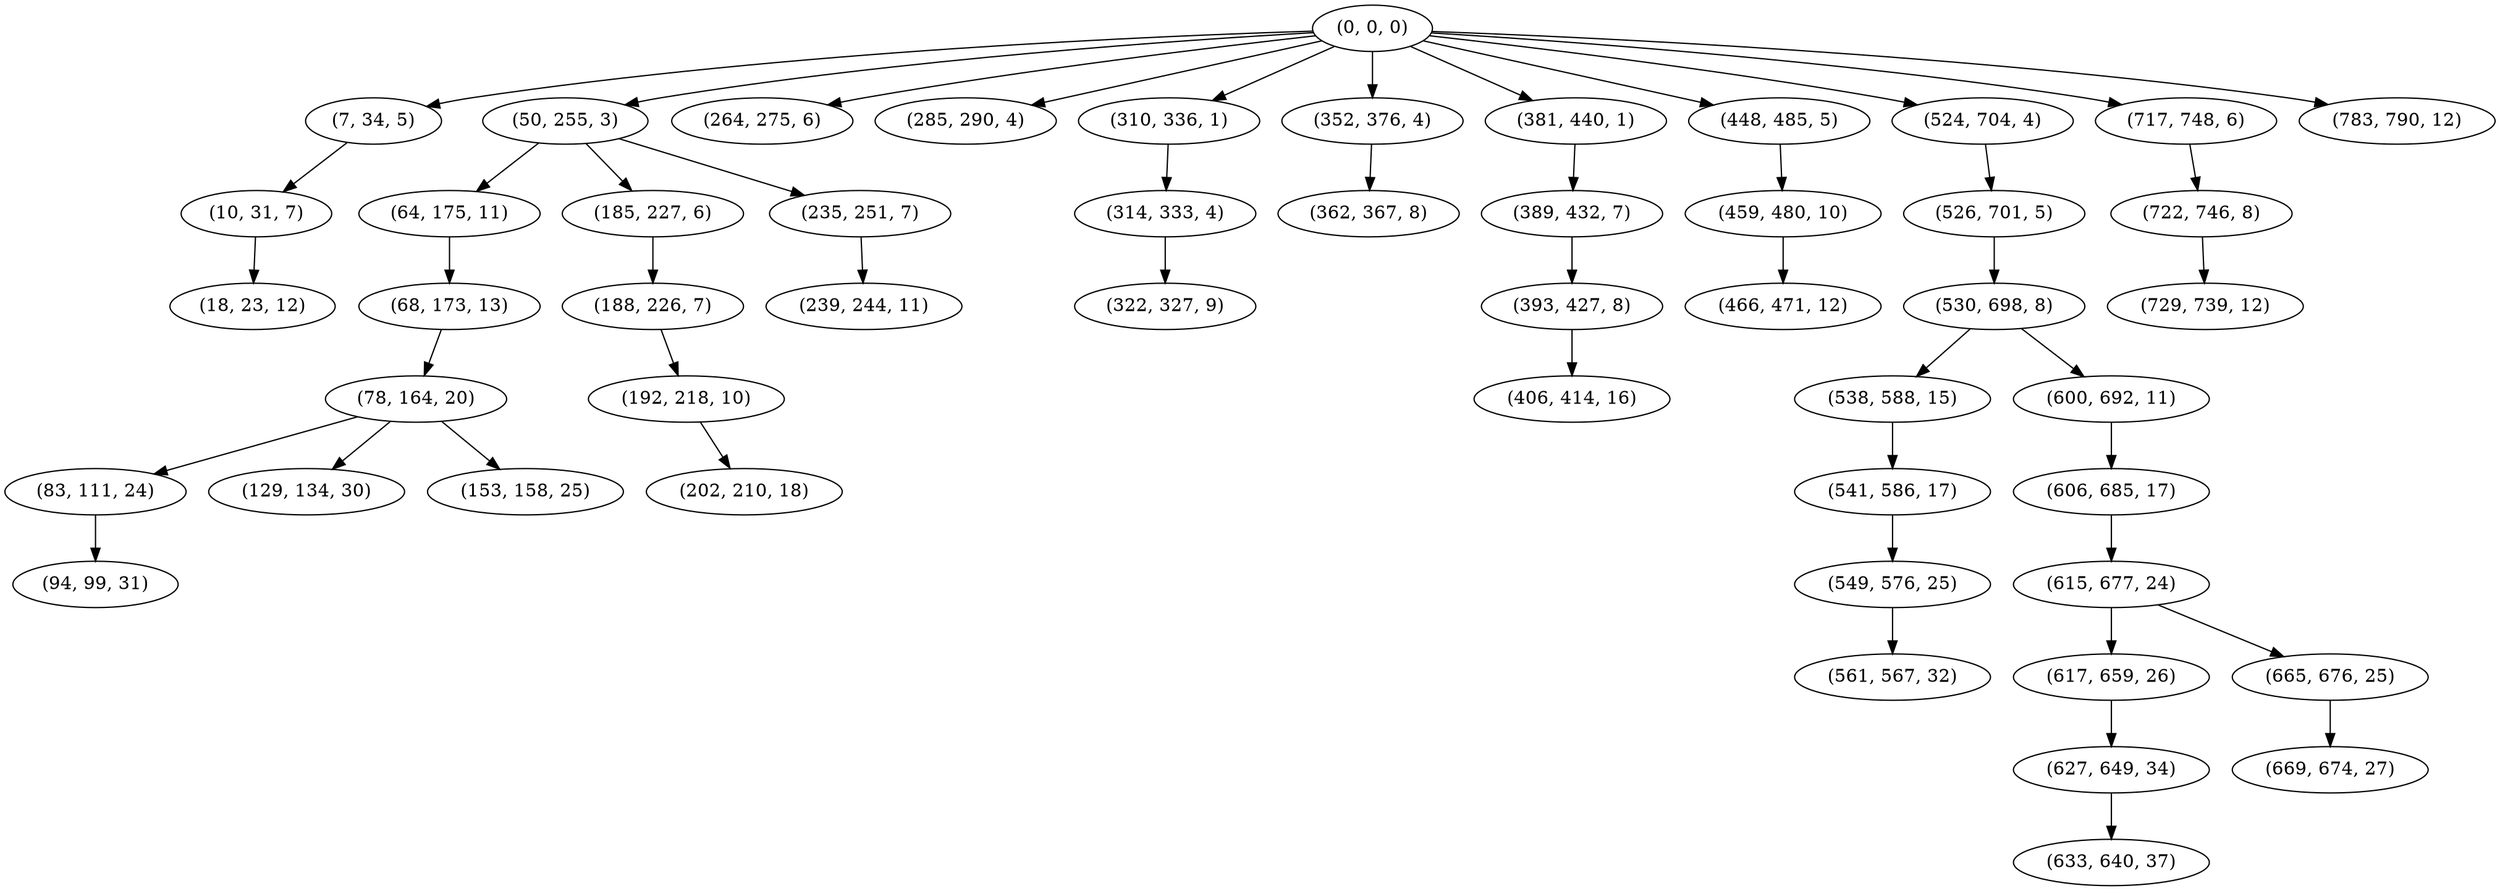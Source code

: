 digraph tree {
    "(0, 0, 0)";
    "(7, 34, 5)";
    "(10, 31, 7)";
    "(18, 23, 12)";
    "(50, 255, 3)";
    "(64, 175, 11)";
    "(68, 173, 13)";
    "(78, 164, 20)";
    "(83, 111, 24)";
    "(94, 99, 31)";
    "(129, 134, 30)";
    "(153, 158, 25)";
    "(185, 227, 6)";
    "(188, 226, 7)";
    "(192, 218, 10)";
    "(202, 210, 18)";
    "(235, 251, 7)";
    "(239, 244, 11)";
    "(264, 275, 6)";
    "(285, 290, 4)";
    "(310, 336, 1)";
    "(314, 333, 4)";
    "(322, 327, 9)";
    "(352, 376, 4)";
    "(362, 367, 8)";
    "(381, 440, 1)";
    "(389, 432, 7)";
    "(393, 427, 8)";
    "(406, 414, 16)";
    "(448, 485, 5)";
    "(459, 480, 10)";
    "(466, 471, 12)";
    "(524, 704, 4)";
    "(526, 701, 5)";
    "(530, 698, 8)";
    "(538, 588, 15)";
    "(541, 586, 17)";
    "(549, 576, 25)";
    "(561, 567, 32)";
    "(600, 692, 11)";
    "(606, 685, 17)";
    "(615, 677, 24)";
    "(617, 659, 26)";
    "(627, 649, 34)";
    "(633, 640, 37)";
    "(665, 676, 25)";
    "(669, 674, 27)";
    "(717, 748, 6)";
    "(722, 746, 8)";
    "(729, 739, 12)";
    "(783, 790, 12)";
    "(0, 0, 0)" -> "(7, 34, 5)";
    "(0, 0, 0)" -> "(50, 255, 3)";
    "(0, 0, 0)" -> "(264, 275, 6)";
    "(0, 0, 0)" -> "(285, 290, 4)";
    "(0, 0, 0)" -> "(310, 336, 1)";
    "(0, 0, 0)" -> "(352, 376, 4)";
    "(0, 0, 0)" -> "(381, 440, 1)";
    "(0, 0, 0)" -> "(448, 485, 5)";
    "(0, 0, 0)" -> "(524, 704, 4)";
    "(0, 0, 0)" -> "(717, 748, 6)";
    "(0, 0, 0)" -> "(783, 790, 12)";
    "(7, 34, 5)" -> "(10, 31, 7)";
    "(10, 31, 7)" -> "(18, 23, 12)";
    "(50, 255, 3)" -> "(64, 175, 11)";
    "(50, 255, 3)" -> "(185, 227, 6)";
    "(50, 255, 3)" -> "(235, 251, 7)";
    "(64, 175, 11)" -> "(68, 173, 13)";
    "(68, 173, 13)" -> "(78, 164, 20)";
    "(78, 164, 20)" -> "(83, 111, 24)";
    "(78, 164, 20)" -> "(129, 134, 30)";
    "(78, 164, 20)" -> "(153, 158, 25)";
    "(83, 111, 24)" -> "(94, 99, 31)";
    "(185, 227, 6)" -> "(188, 226, 7)";
    "(188, 226, 7)" -> "(192, 218, 10)";
    "(192, 218, 10)" -> "(202, 210, 18)";
    "(235, 251, 7)" -> "(239, 244, 11)";
    "(310, 336, 1)" -> "(314, 333, 4)";
    "(314, 333, 4)" -> "(322, 327, 9)";
    "(352, 376, 4)" -> "(362, 367, 8)";
    "(381, 440, 1)" -> "(389, 432, 7)";
    "(389, 432, 7)" -> "(393, 427, 8)";
    "(393, 427, 8)" -> "(406, 414, 16)";
    "(448, 485, 5)" -> "(459, 480, 10)";
    "(459, 480, 10)" -> "(466, 471, 12)";
    "(524, 704, 4)" -> "(526, 701, 5)";
    "(526, 701, 5)" -> "(530, 698, 8)";
    "(530, 698, 8)" -> "(538, 588, 15)";
    "(530, 698, 8)" -> "(600, 692, 11)";
    "(538, 588, 15)" -> "(541, 586, 17)";
    "(541, 586, 17)" -> "(549, 576, 25)";
    "(549, 576, 25)" -> "(561, 567, 32)";
    "(600, 692, 11)" -> "(606, 685, 17)";
    "(606, 685, 17)" -> "(615, 677, 24)";
    "(615, 677, 24)" -> "(617, 659, 26)";
    "(615, 677, 24)" -> "(665, 676, 25)";
    "(617, 659, 26)" -> "(627, 649, 34)";
    "(627, 649, 34)" -> "(633, 640, 37)";
    "(665, 676, 25)" -> "(669, 674, 27)";
    "(717, 748, 6)" -> "(722, 746, 8)";
    "(722, 746, 8)" -> "(729, 739, 12)";
}
